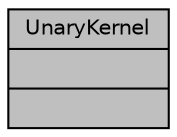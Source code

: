 digraph "UnaryKernel"
{
 // INTERACTIVE_SVG=YES
  bgcolor="transparent";
  edge [fontname="Helvetica",fontsize="10",labelfontname="Helvetica",labelfontsize="10"];
  node [fontname="Helvetica",fontsize="10",shape=record];
  Node1 [label="{UnaryKernel\n||}",height=0.2,width=0.4,color="black", fillcolor="grey75", style="filled", fontcolor="black"];
}
